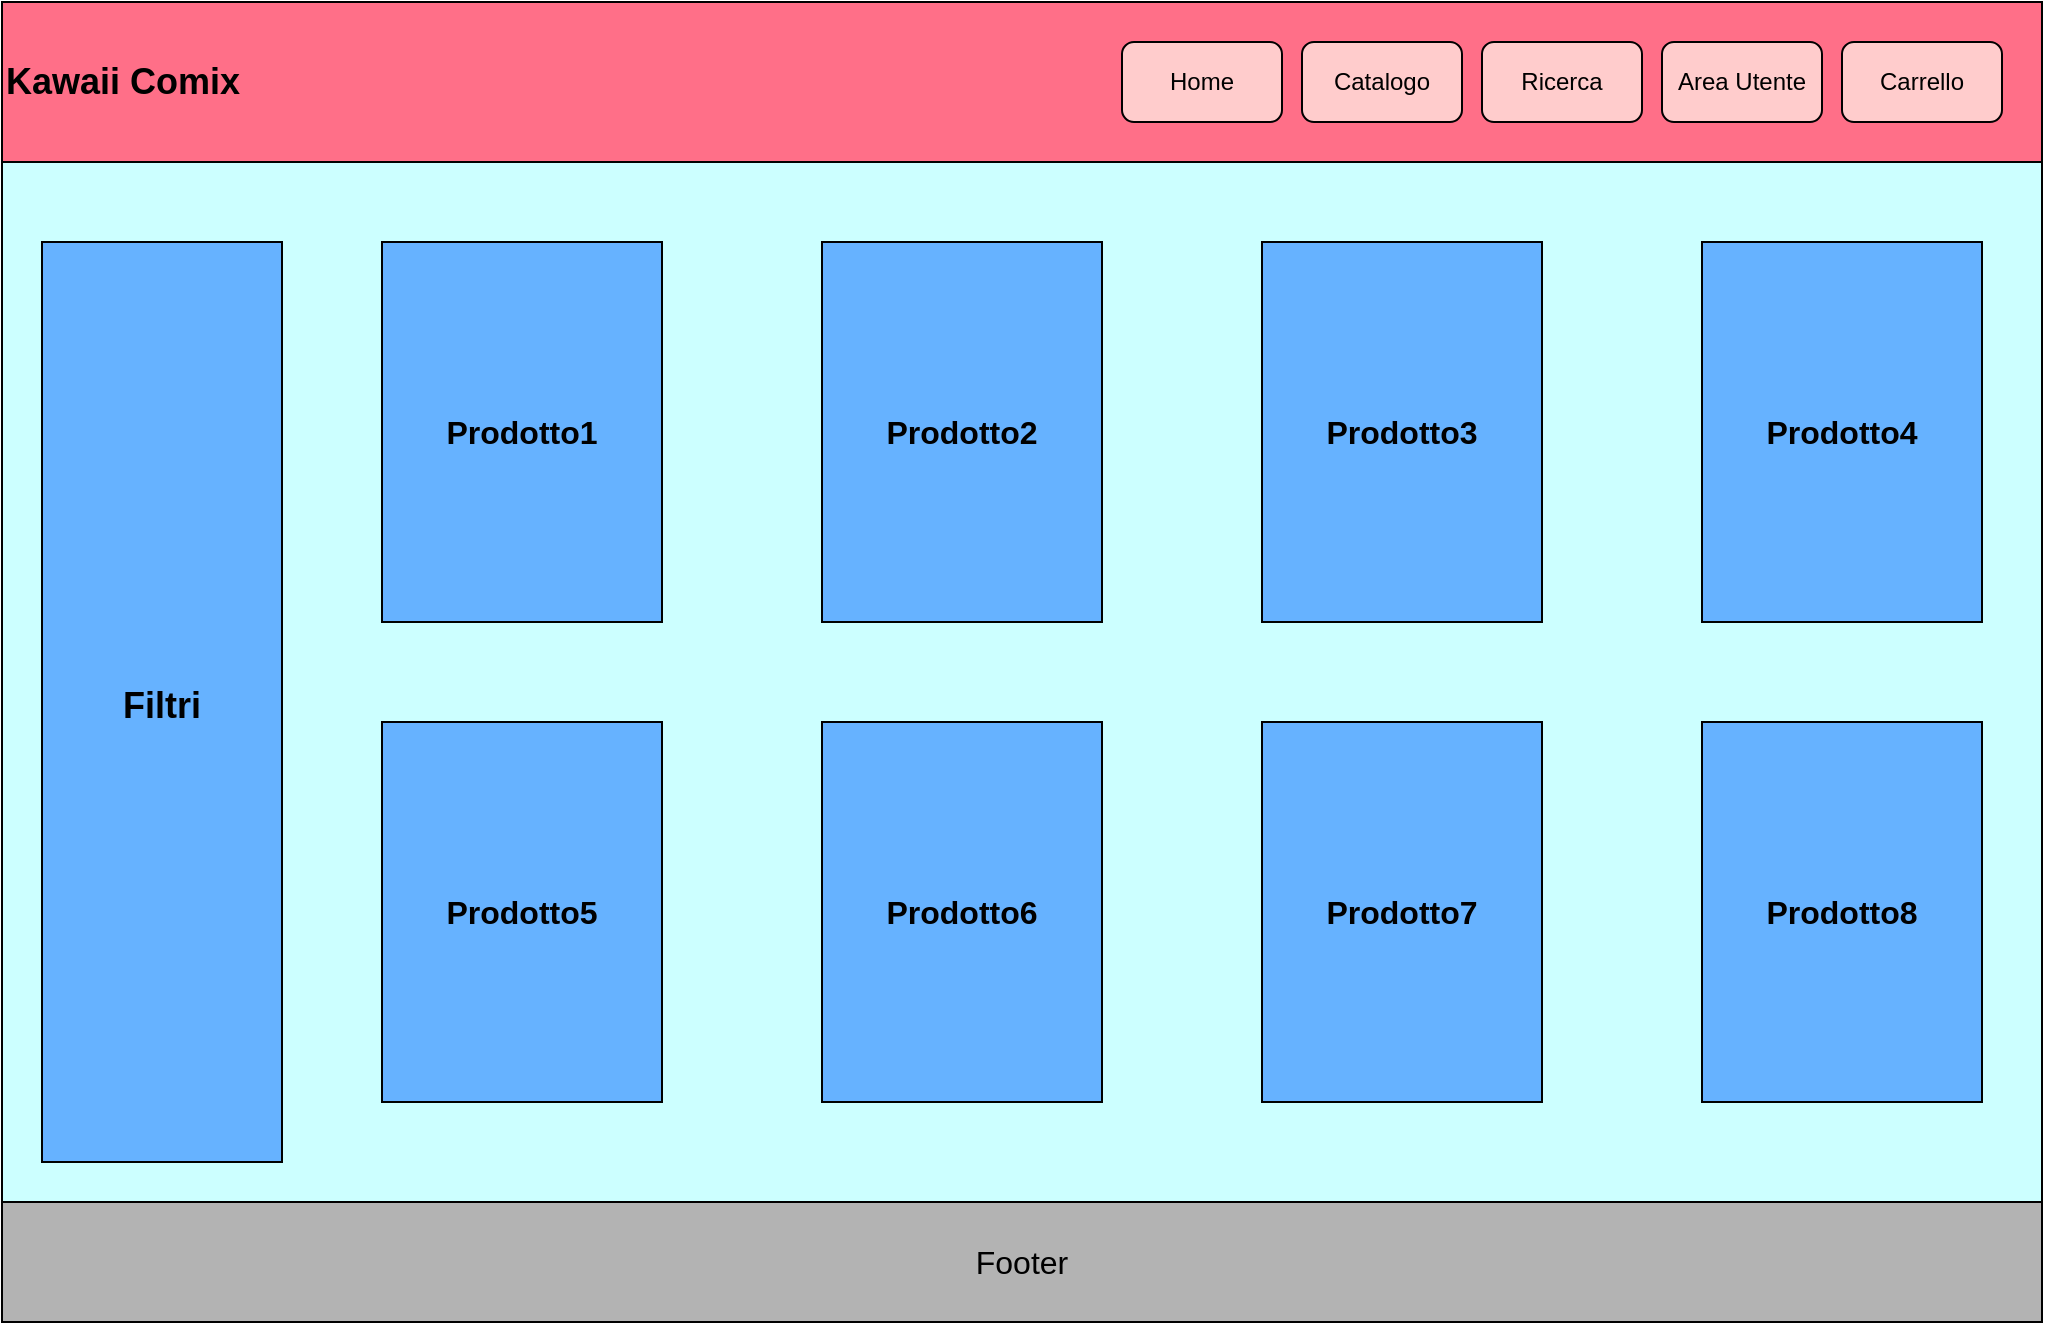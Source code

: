 <mxfile version="21.6.1" type="device">
  <diagram name="Pagina-1" id="wN6YJSM4o66fR8LFv3Vh">
    <mxGraphModel dx="2169" dy="2539" grid="1" gridSize="10" guides="1" tooltips="1" connect="1" arrows="1" fold="1" page="1" pageScale="1" pageWidth="827" pageHeight="1169" math="0" shadow="0">
      <root>
        <mxCell id="0" />
        <mxCell id="1" parent="0" />
        <mxCell id="5UGKIeRZJDmRClwh3Alo-3" value="&lt;font style=&quot;font-size: 18px;&quot;&gt;Kawaii Comix&lt;/font&gt;" style="swimlane;whiteSpace=wrap;html=1;startSize=80;fillColor=#FF6F88;align=left;" parent="1" vertex="1">
          <mxGeometry x="-680" y="-840" width="1020" height="644" as="geometry" />
        </mxCell>
        <mxCell id="5UGKIeRZJDmRClwh3Alo-8" value="" style="whiteSpace=wrap;html=1;fillColor=#CCFFFF;" parent="5UGKIeRZJDmRClwh3Alo-3" vertex="1">
          <mxGeometry y="80" width="1020" height="520" as="geometry" />
        </mxCell>
        <mxCell id="5UGKIeRZJDmRClwh3Alo-9" value="Home" style="rounded=1;whiteSpace=wrap;html=1;fillColor=#FFCCCC;" parent="5UGKIeRZJDmRClwh3Alo-3" vertex="1">
          <mxGeometry x="560" y="20" width="80" height="40" as="geometry" />
        </mxCell>
        <mxCell id="5UGKIeRZJDmRClwh3Alo-10" value="Catalogo" style="rounded=1;whiteSpace=wrap;html=1;fillColor=#FFCCCC;" parent="5UGKIeRZJDmRClwh3Alo-3" vertex="1">
          <mxGeometry x="650" y="20" width="80" height="40" as="geometry" />
        </mxCell>
        <mxCell id="5UGKIeRZJDmRClwh3Alo-11" value="Ricerca" style="rounded=1;whiteSpace=wrap;html=1;fillColor=#FFCCCC;" parent="5UGKIeRZJDmRClwh3Alo-3" vertex="1">
          <mxGeometry x="740" y="20" width="80" height="40" as="geometry" />
        </mxCell>
        <mxCell id="5UGKIeRZJDmRClwh3Alo-12" value="Area Utente" style="rounded=1;whiteSpace=wrap;html=1;fillColor=#FFCCCC;" parent="5UGKIeRZJDmRClwh3Alo-3" vertex="1">
          <mxGeometry x="830" y="20" width="80" height="40" as="geometry" />
        </mxCell>
        <mxCell id="5UGKIeRZJDmRClwh3Alo-13" value="Carrello" style="rounded=1;whiteSpace=wrap;html=1;fillColor=#FFCCCC;" parent="5UGKIeRZJDmRClwh3Alo-3" vertex="1">
          <mxGeometry x="920" y="20" width="80" height="40" as="geometry" />
        </mxCell>
        <mxCell id="5UGKIeRZJDmRClwh3Alo-15" value="&lt;font size=&quot;3&quot;&gt;&lt;b&gt;Prodotto1&lt;/b&gt;&lt;/font&gt;" style="rounded=0;whiteSpace=wrap;html=1;fillColor=#66B2FF;" parent="5UGKIeRZJDmRClwh3Alo-3" vertex="1">
          <mxGeometry x="190" y="120" width="140" height="190" as="geometry" />
        </mxCell>
        <mxCell id="5UGKIeRZJDmRClwh3Alo-24" value="&lt;font size=&quot;3&quot;&gt;&lt;b&gt;Prodotto2&lt;/b&gt;&lt;/font&gt;" style="rounded=0;whiteSpace=wrap;html=1;fillColor=#66B2FF;" parent="5UGKIeRZJDmRClwh3Alo-3" vertex="1">
          <mxGeometry x="410" y="120" width="140" height="190" as="geometry" />
        </mxCell>
        <mxCell id="5UGKIeRZJDmRClwh3Alo-25" value="&lt;font size=&quot;3&quot;&gt;&lt;b&gt;Prodotto3&lt;/b&gt;&lt;/font&gt;" style="rounded=0;whiteSpace=wrap;html=1;fillColor=#66B2FF;" parent="5UGKIeRZJDmRClwh3Alo-3" vertex="1">
          <mxGeometry x="630" y="120" width="140" height="190" as="geometry" />
        </mxCell>
        <mxCell id="5UGKIeRZJDmRClwh3Alo-26" value="&lt;font size=&quot;3&quot;&gt;&lt;b&gt;Prodotto4&lt;/b&gt;&lt;/font&gt;" style="rounded=0;whiteSpace=wrap;html=1;fillColor=#66B2FF;" parent="5UGKIeRZJDmRClwh3Alo-3" vertex="1">
          <mxGeometry x="850" y="120" width="140" height="190" as="geometry" />
        </mxCell>
        <mxCell id="5UGKIeRZJDmRClwh3Alo-28" value="&lt;font size=&quot;3&quot;&gt;&lt;b&gt;Prodotto5&lt;/b&gt;&lt;/font&gt;" style="rounded=0;whiteSpace=wrap;html=1;fillColor=#66B2FF;" parent="5UGKIeRZJDmRClwh3Alo-3" vertex="1">
          <mxGeometry x="190" y="360" width="140" height="190" as="geometry" />
        </mxCell>
        <mxCell id="5UGKIeRZJDmRClwh3Alo-29" value="&lt;font size=&quot;3&quot;&gt;&lt;b&gt;Prodotto6&lt;/b&gt;&lt;/font&gt;" style="rounded=0;whiteSpace=wrap;html=1;fillColor=#66B2FF;" parent="5UGKIeRZJDmRClwh3Alo-3" vertex="1">
          <mxGeometry x="410" y="360" width="140" height="190" as="geometry" />
        </mxCell>
        <mxCell id="5UGKIeRZJDmRClwh3Alo-30" value="&lt;font size=&quot;3&quot;&gt;&lt;b&gt;Prodotto7&lt;/b&gt;&lt;/font&gt;" style="rounded=0;whiteSpace=wrap;html=1;fillColor=#66B2FF;" parent="5UGKIeRZJDmRClwh3Alo-3" vertex="1">
          <mxGeometry x="630" y="360" width="140" height="190" as="geometry" />
        </mxCell>
        <mxCell id="5UGKIeRZJDmRClwh3Alo-31" value="&lt;font size=&quot;3&quot;&gt;&lt;b&gt;Prodotto8&lt;/b&gt;&lt;/font&gt;" style="rounded=0;whiteSpace=wrap;html=1;fillColor=#66B2FF;" parent="5UGKIeRZJDmRClwh3Alo-3" vertex="1">
          <mxGeometry x="850" y="360" width="140" height="190" as="geometry" />
        </mxCell>
        <mxCell id="5UGKIeRZJDmRClwh3Alo-4" value="" style="endArrow=none;html=1;rounded=0;" parent="1" edge="1">
          <mxGeometry width="50" height="50" relative="1" as="geometry">
            <mxPoint x="-680" y="-240" as="sourcePoint" />
            <mxPoint x="320" y="-240" as="targetPoint" />
          </mxGeometry>
        </mxCell>
        <mxCell id="5UGKIeRZJDmRClwh3Alo-5" value="&lt;font size=&quot;3&quot;&gt;Footer&lt;/font&gt;" style="whiteSpace=wrap;html=1;fillColor=#B3B3B3;" parent="1" vertex="1">
          <mxGeometry x="-680" y="-240" width="1020" height="60" as="geometry" />
        </mxCell>
        <mxCell id="5UGKIeRZJDmRClwh3Alo-14" value="&lt;h1&gt;&lt;font style=&quot;font-size: 18px;&quot;&gt;Filtri&lt;/font&gt;&lt;/h1&gt;" style="rounded=0;whiteSpace=wrap;html=1;fillColor=#66B2FF;align=center;strokeColor=#000000;" parent="1" vertex="1">
          <mxGeometry x="-660" y="-720" width="120" height="460" as="geometry" />
        </mxCell>
      </root>
    </mxGraphModel>
  </diagram>
</mxfile>
